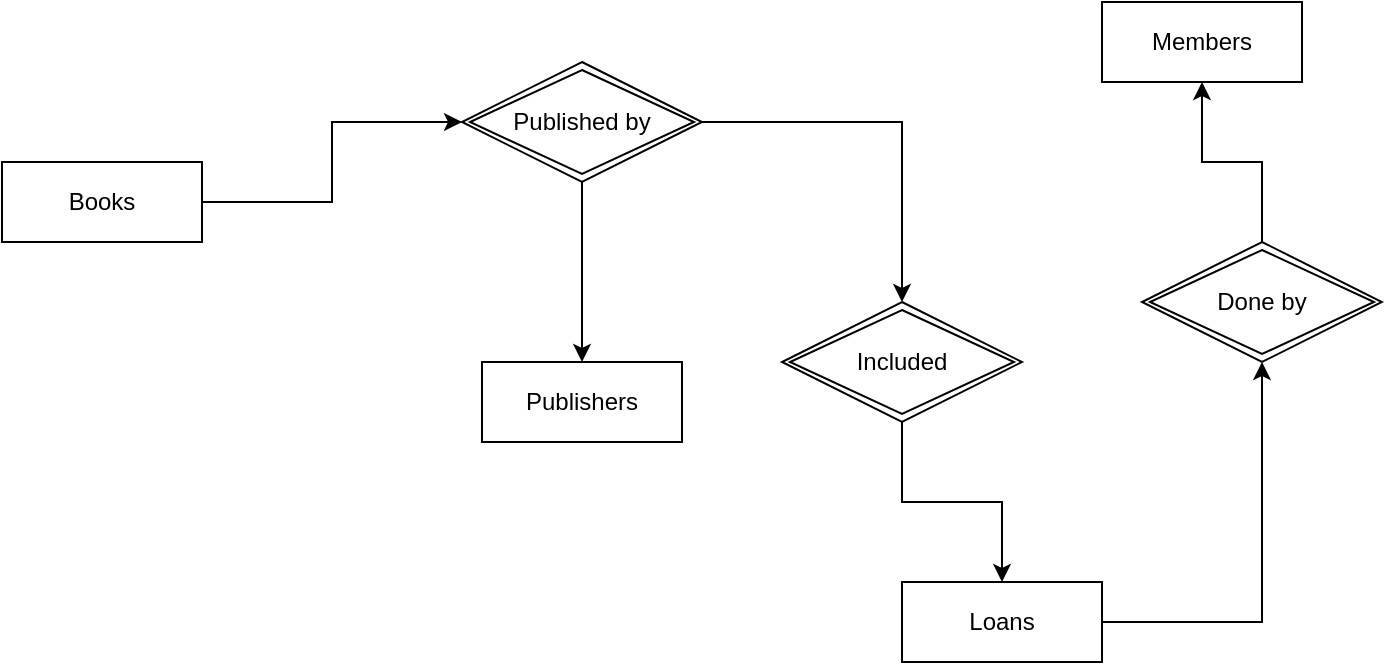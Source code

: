 <mxfile version="26.0.9" pages="2">
  <diagram name="ER-Diagram" id="jouSyVEh-Qtmf586sC5K">
    <mxGraphModel dx="880" dy="434" grid="1" gridSize="10" guides="1" tooltips="1" connect="1" arrows="1" fold="1" page="1" pageScale="1" pageWidth="850" pageHeight="1100" math="0" shadow="0">
      <root>
        <mxCell id="0" />
        <mxCell id="1" parent="0" />
        <mxCell id="ctUooDQqtK-qjDzESe-I-1" value="Publishers" style="whiteSpace=wrap;html=1;align=center;" vertex="1" parent="1">
          <mxGeometry x="370" y="210" width="100" height="40" as="geometry" />
        </mxCell>
        <mxCell id="ctUooDQqtK-qjDzESe-I-4" style="edgeStyle=orthogonalEdgeStyle;rounded=0;orthogonalLoop=1;jettySize=auto;html=1;entryX=0;entryY=0.5;entryDx=0;entryDy=0;" edge="1" parent="1" source="ctUooDQqtK-qjDzESe-I-2" target="ctUooDQqtK-qjDzESe-I-3">
          <mxGeometry relative="1" as="geometry" />
        </mxCell>
        <mxCell id="ctUooDQqtK-qjDzESe-I-2" value="Books" style="whiteSpace=wrap;html=1;align=center;" vertex="1" parent="1">
          <mxGeometry x="130" y="110" width="100" height="40" as="geometry" />
        </mxCell>
        <mxCell id="ctUooDQqtK-qjDzESe-I-5" style="edgeStyle=orthogonalEdgeStyle;rounded=0;orthogonalLoop=1;jettySize=auto;html=1;exitX=0.5;exitY=1;exitDx=0;exitDy=0;entryX=0.5;entryY=0;entryDx=0;entryDy=0;" edge="1" parent="1" source="ctUooDQqtK-qjDzESe-I-3" target="ctUooDQqtK-qjDzESe-I-1">
          <mxGeometry relative="1" as="geometry" />
        </mxCell>
        <mxCell id="ctUooDQqtK-qjDzESe-I-10" style="edgeStyle=orthogonalEdgeStyle;rounded=0;orthogonalLoop=1;jettySize=auto;html=1;exitX=1;exitY=0.5;exitDx=0;exitDy=0;entryX=0.5;entryY=0;entryDx=0;entryDy=0;" edge="1" parent="1" source="ctUooDQqtK-qjDzESe-I-3" target="ctUooDQqtK-qjDzESe-I-8">
          <mxGeometry relative="1" as="geometry" />
        </mxCell>
        <mxCell id="ctUooDQqtK-qjDzESe-I-3" value="Published by" style="shape=rhombus;double=1;perimeter=rhombusPerimeter;whiteSpace=wrap;html=1;align=center;" vertex="1" parent="1">
          <mxGeometry x="360" y="60" width="120" height="60" as="geometry" />
        </mxCell>
        <mxCell id="ctUooDQqtK-qjDzESe-I-12" style="edgeStyle=orthogonalEdgeStyle;rounded=0;orthogonalLoop=1;jettySize=auto;html=1;exitX=1;exitY=0.5;exitDx=0;exitDy=0;entryX=0.5;entryY=1;entryDx=0;entryDy=0;" edge="1" parent="1" source="ctUooDQqtK-qjDzESe-I-6" target="ctUooDQqtK-qjDzESe-I-9">
          <mxGeometry relative="1" as="geometry" />
        </mxCell>
        <mxCell id="ctUooDQqtK-qjDzESe-I-6" value="Loans" style="whiteSpace=wrap;html=1;align=center;" vertex="1" parent="1">
          <mxGeometry x="580" y="320" width="100" height="40" as="geometry" />
        </mxCell>
        <mxCell id="ctUooDQqtK-qjDzESe-I-7" value="Members" style="whiteSpace=wrap;html=1;align=center;" vertex="1" parent="1">
          <mxGeometry x="680" y="30" width="100" height="40" as="geometry" />
        </mxCell>
        <mxCell id="ctUooDQqtK-qjDzESe-I-11" style="edgeStyle=orthogonalEdgeStyle;rounded=0;orthogonalLoop=1;jettySize=auto;html=1;exitX=0.5;exitY=1;exitDx=0;exitDy=0;entryX=0.5;entryY=0;entryDx=0;entryDy=0;" edge="1" parent="1" source="ctUooDQqtK-qjDzESe-I-8" target="ctUooDQqtK-qjDzESe-I-6">
          <mxGeometry relative="1" as="geometry" />
        </mxCell>
        <mxCell id="ctUooDQqtK-qjDzESe-I-8" value="Included" style="shape=rhombus;double=1;perimeter=rhombusPerimeter;whiteSpace=wrap;html=1;align=center;" vertex="1" parent="1">
          <mxGeometry x="520" y="180" width="120" height="60" as="geometry" />
        </mxCell>
        <mxCell id="ctUooDQqtK-qjDzESe-I-13" style="edgeStyle=orthogonalEdgeStyle;rounded=0;orthogonalLoop=1;jettySize=auto;html=1;exitX=0.5;exitY=0;exitDx=0;exitDy=0;entryX=0.5;entryY=1;entryDx=0;entryDy=0;" edge="1" parent="1" source="ctUooDQqtK-qjDzESe-I-9" target="ctUooDQqtK-qjDzESe-I-7">
          <mxGeometry relative="1" as="geometry" />
        </mxCell>
        <mxCell id="ctUooDQqtK-qjDzESe-I-9" value="Done by" style="shape=rhombus;double=1;perimeter=rhombusPerimeter;whiteSpace=wrap;html=1;align=center;" vertex="1" parent="1">
          <mxGeometry x="700" y="150" width="120" height="60" as="geometry" />
        </mxCell>
      </root>
    </mxGraphModel>
  </diagram>
  <diagram id="xLHB8X2qYlhas5ir3T1I" name="Conceptual model">
    <mxGraphModel dx="880" dy="434" grid="1" gridSize="10" guides="1" tooltips="1" connect="1" arrows="1" fold="1" page="1" pageScale="1" pageWidth="850" pageHeight="1100" math="0" shadow="0">
      <root>
        <mxCell id="0" />
        <mxCell id="1" parent="0" />
      </root>
    </mxGraphModel>
  </diagram>
</mxfile>
